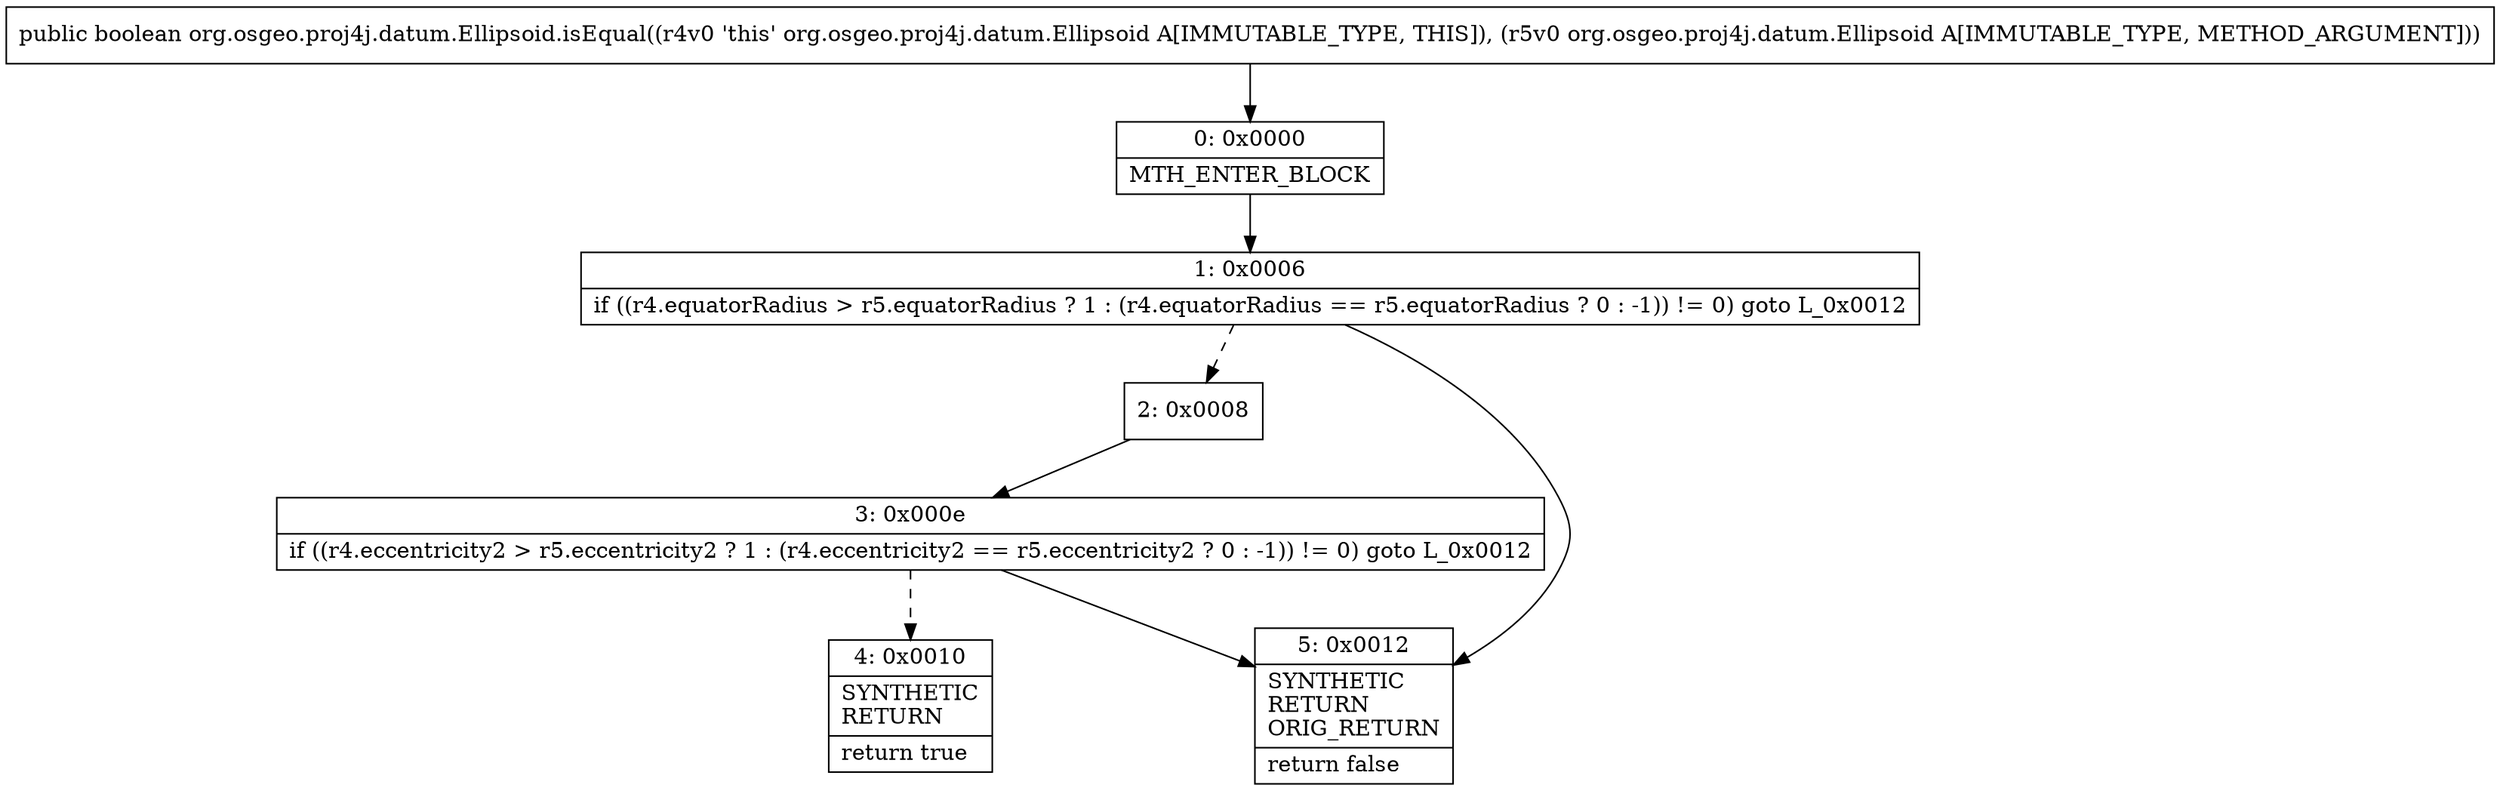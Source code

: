 digraph "CFG fororg.osgeo.proj4j.datum.Ellipsoid.isEqual(Lorg\/osgeo\/proj4j\/datum\/Ellipsoid;)Z" {
Node_0 [shape=record,label="{0\:\ 0x0000|MTH_ENTER_BLOCK\l}"];
Node_1 [shape=record,label="{1\:\ 0x0006|if ((r4.equatorRadius \> r5.equatorRadius ? 1 : (r4.equatorRadius == r5.equatorRadius ? 0 : \-1)) != 0) goto L_0x0012\l}"];
Node_2 [shape=record,label="{2\:\ 0x0008}"];
Node_3 [shape=record,label="{3\:\ 0x000e|if ((r4.eccentricity2 \> r5.eccentricity2 ? 1 : (r4.eccentricity2 == r5.eccentricity2 ? 0 : \-1)) != 0) goto L_0x0012\l}"];
Node_4 [shape=record,label="{4\:\ 0x0010|SYNTHETIC\lRETURN\l|return true\l}"];
Node_5 [shape=record,label="{5\:\ 0x0012|SYNTHETIC\lRETURN\lORIG_RETURN\l|return false\l}"];
MethodNode[shape=record,label="{public boolean org.osgeo.proj4j.datum.Ellipsoid.isEqual((r4v0 'this' org.osgeo.proj4j.datum.Ellipsoid A[IMMUTABLE_TYPE, THIS]), (r5v0 org.osgeo.proj4j.datum.Ellipsoid A[IMMUTABLE_TYPE, METHOD_ARGUMENT])) }"];
MethodNode -> Node_0;
Node_0 -> Node_1;
Node_1 -> Node_2[style=dashed];
Node_1 -> Node_5;
Node_2 -> Node_3;
Node_3 -> Node_4[style=dashed];
Node_3 -> Node_5;
}

